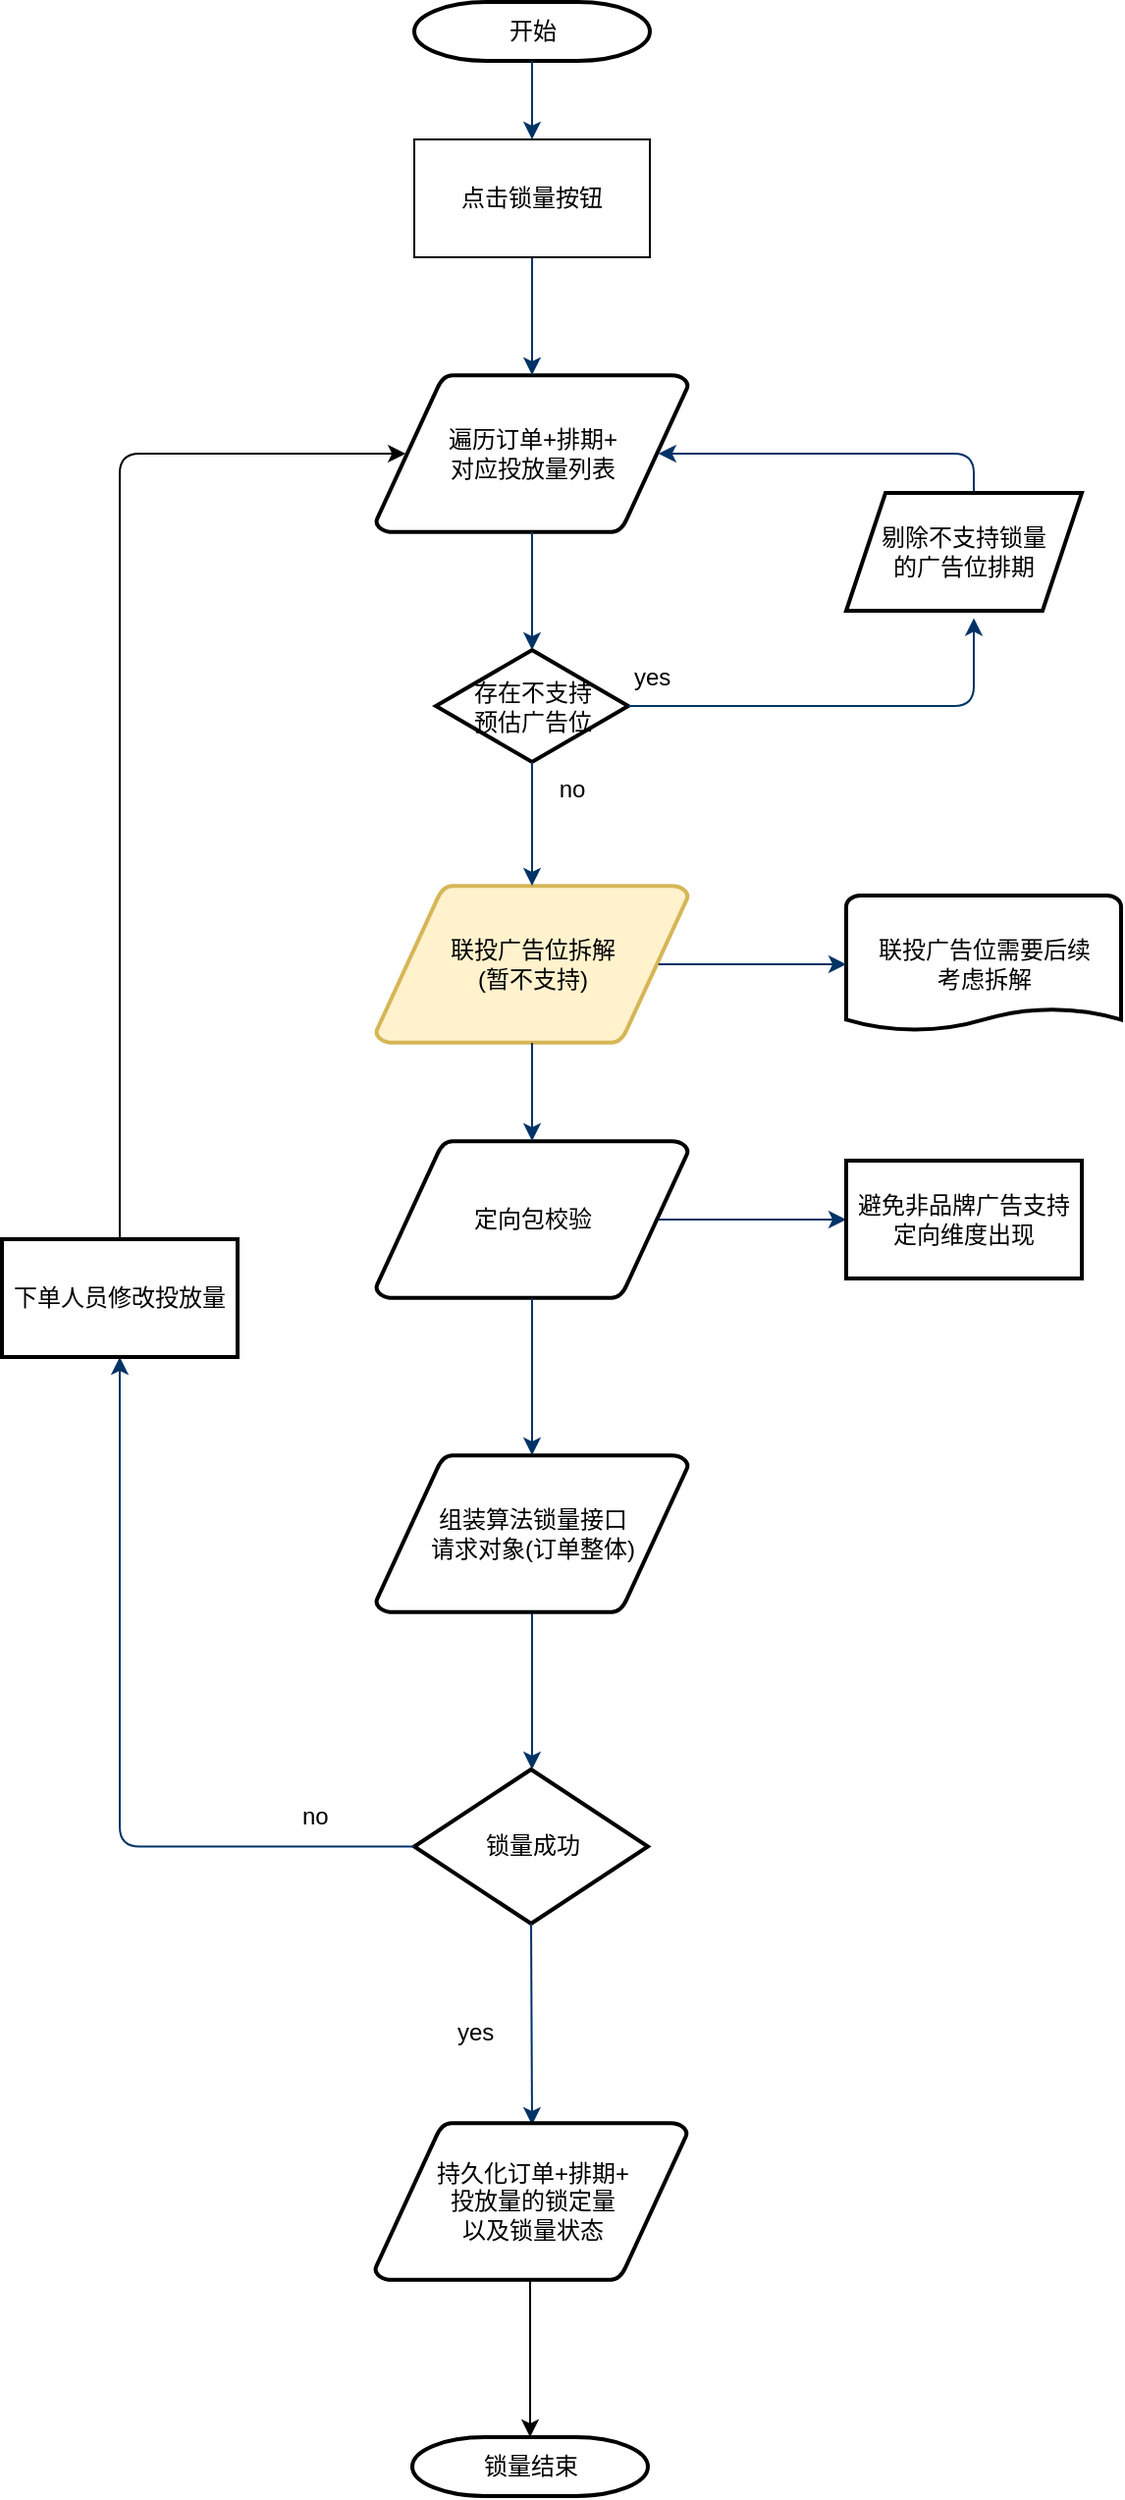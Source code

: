 <mxfile version="14.7.6" type="github">
  <diagram id="6a731a19-8d31-9384-78a2-239565b7b9f0" name="Page-1">
    <mxGraphModel dx="1422" dy="762" grid="1" gridSize="10" guides="1" tooltips="1" connect="1" arrows="1" fold="1" page="1" pageScale="1" pageWidth="1169" pageHeight="827" background="none" math="0" shadow="0">
      <root>
        <mxCell id="0" />
        <mxCell id="1" parent="0" />
        <mxCell id="2" value="开始" style="shape=mxgraph.flowchart.terminator;strokeWidth=2;gradientColor=none;gradientDirection=north;fontStyle=0;html=1;" parent="1" vertex="1">
          <mxGeometry x="260" y="60" width="120" height="30" as="geometry" />
        </mxCell>
        <mxCell id="4" value="联投广告位拆解&lt;br&gt;(暂不支持)" style="shape=mxgraph.flowchart.data;strokeWidth=2;gradientDirection=north;fontStyle=0;html=1;fillColor=#fff2cc;strokeColor=#d6b656;" parent="1" vertex="1">
          <mxGeometry x="240.5" y="510" width="159" height="80" as="geometry" />
        </mxCell>
        <mxCell id="5" value="遍历订单+排期+&lt;br&gt;对应投放量列表" style="shape=mxgraph.flowchart.data;strokeWidth=2;gradientColor=none;gradientDirection=north;fontStyle=0;html=1;" parent="1" vertex="1">
          <mxGeometry x="240.5" y="250" width="159" height="80" as="geometry" />
        </mxCell>
        <mxCell id="6" value="存在不支持&lt;br&gt;预估广告位" style="shape=mxgraph.flowchart.decision;strokeWidth=2;gradientColor=none;gradientDirection=north;fontStyle=0;html=1;" parent="1" vertex="1">
          <mxGeometry x="271" y="390" width="98" height="57" as="geometry" />
        </mxCell>
        <mxCell id="7" style="fontStyle=1;strokeColor=#003366;strokeWidth=1;html=1;" parent="1" source="2" edge="1">
          <mxGeometry relative="1" as="geometry">
            <mxPoint x="320" y="130" as="targetPoint" />
          </mxGeometry>
        </mxCell>
        <mxCell id="8" style="fontStyle=1;strokeColor=#003366;strokeWidth=1;html=1;exitX=0.5;exitY=1;exitDx=0;exitDy=0;" parent="1" source="noWKgFkb6oJTjKW2lA6C-58" target="5" edge="1">
          <mxGeometry relative="1" as="geometry">
            <mxPoint x="320" y="210" as="sourcePoint" />
          </mxGeometry>
        </mxCell>
        <mxCell id="9" style="entryX=0.5;entryY=0;entryPerimeter=0;fontStyle=1;strokeColor=#003366;strokeWidth=1;html=1;" parent="1" source="5" target="6" edge="1">
          <mxGeometry relative="1" as="geometry" />
        </mxCell>
        <mxCell id="10" value="" style="edgeStyle=elbowEdgeStyle;elbow=horizontal;entryX=0.5;entryY=0.91;entryPerimeter=0;exitX=1;exitY=0.5;exitPerimeter=0;fontStyle=1;strokeColor=#003366;strokeWidth=1;html=1;" parent="1" source="6" edge="1">
          <mxGeometry x="381" y="28.5" width="100" height="100" as="geometry">
            <mxPoint x="750" y="447" as="sourcePoint" />
            <mxPoint x="545" y="373.71" as="targetPoint" />
            <Array as="points">
              <mxPoint x="545" y="400" />
            </Array>
          </mxGeometry>
        </mxCell>
        <mxCell id="11" value="yes" style="text;fontStyle=0;html=1;strokeColor=none;gradientColor=none;fillColor=none;strokeWidth=2;" parent="1" vertex="1">
          <mxGeometry x="370" y="390" width="40" height="26" as="geometry" />
        </mxCell>
        <mxCell id="12" value="" style="edgeStyle=elbowEdgeStyle;elbow=horizontal;fontColor=#001933;fontStyle=1;strokeColor=#003366;strokeWidth=1;html=1;" parent="1" source="6" target="4" edge="1">
          <mxGeometry width="100" height="100" as="geometry">
            <mxPoint y="100" as="sourcePoint" />
            <mxPoint x="100" as="targetPoint" />
          </mxGeometry>
        </mxCell>
        <mxCell id="13" value="定向包校验" style="shape=mxgraph.flowchart.data;strokeWidth=2;gradientColor=none;gradientDirection=north;fontStyle=0;html=1;" parent="1" vertex="1">
          <mxGeometry x="240.5" y="640" width="159" height="80" as="geometry" />
        </mxCell>
        <mxCell id="14" value="no" style="text;fontStyle=0;html=1;strokeColor=none;gradientColor=none;fillColor=none;strokeWidth=2;align=center;" parent="1" vertex="1">
          <mxGeometry x="320" y="447" width="40" height="26" as="geometry" />
        </mxCell>
        <mxCell id="15" value="联投广告位需要后续&lt;br&gt;考虑拆解" style="shape=mxgraph.flowchart.document;strokeWidth=2;gradientColor=none;gradientDirection=north;fontStyle=0;html=1;" parent="1" vertex="1">
          <mxGeometry x="480" y="515" width="140" height="70" as="geometry" />
        </mxCell>
        <mxCell id="16" value="" style="edgeStyle=elbowEdgeStyle;elbow=horizontal;exitX=0.905;exitY=0.5;exitPerimeter=0;fontStyle=1;strokeColor=#003366;strokeWidth=1;html=1;" parent="1" source="4" target="15" edge="1">
          <mxGeometry width="100" height="100" as="geometry">
            <mxPoint y="100" as="sourcePoint" />
            <mxPoint x="100" as="targetPoint" />
          </mxGeometry>
        </mxCell>
        <mxCell id="17" value="" style="edgeStyle=elbowEdgeStyle;elbow=horizontal;fontStyle=1;strokeColor=#003366;strokeWidth=1;html=1;" parent="1" source="4" target="13" edge="1">
          <mxGeometry width="100" height="100" as="geometry">
            <mxPoint y="100" as="sourcePoint" />
            <mxPoint x="100" as="targetPoint" />
          </mxGeometry>
        </mxCell>
        <mxCell id="19" value="" style="edgeStyle=elbowEdgeStyle;elbow=horizontal;exitX=0.905;exitY=0.5;exitPerimeter=0;fontStyle=1;strokeColor=#003366;strokeWidth=1;html=1;" parent="1" source="13" edge="1">
          <mxGeometry width="100" height="100" as="geometry">
            <mxPoint y="100" as="sourcePoint" />
            <mxPoint x="480" y="680" as="targetPoint" />
          </mxGeometry>
        </mxCell>
        <mxCell id="21" value="" style="edgeStyle=elbowEdgeStyle;elbow=horizontal;fontStyle=1;strokeColor=#003366;strokeWidth=1;html=1;entryX=0.5;entryY=0;entryDx=0;entryDy=0;" parent="1" source="13" edge="1">
          <mxGeometry width="100" height="100" as="geometry">
            <mxPoint y="100" as="sourcePoint" />
            <mxPoint x="320" y="800" as="targetPoint" />
          </mxGeometry>
        </mxCell>
        <mxCell id="24" value="锁量成功" style="shape=mxgraph.flowchart.decision;strokeWidth=2;gradientColor=none;gradientDirection=north;fontStyle=0;html=1;" parent="1" vertex="1">
          <mxGeometry x="260" y="960" width="119" height="78.5" as="geometry" />
        </mxCell>
        <mxCell id="25" value="" style="edgeStyle=elbowEdgeStyle;elbow=horizontal;exitX=0.5;exitY=1;exitPerimeter=0;fontStyle=1;strokeColor=#003366;strokeWidth=1;html=1;exitDx=0;exitDy=0;" parent="1" source="noWKgFkb6oJTjKW2lA6C-62" target="24" edge="1">
          <mxGeometry x="-15" y="-1" width="100" height="100" as="geometry">
            <mxPoint x="305" y="1000" as="sourcePoint" />
            <mxPoint x="85" y="-1" as="targetPoint" />
          </mxGeometry>
        </mxCell>
        <mxCell id="27" value="yes" style="text;fontStyle=0;html=1;strokeColor=none;gradientColor=none;fillColor=none;strokeWidth=2;" parent="1" vertex="1">
          <mxGeometry x="280" y="1080" width="40" height="26" as="geometry" />
        </mxCell>
        <mxCell id="30" value="" style="edgeStyle=elbowEdgeStyle;elbow=horizontal;exitX=0.5;exitY=1;exitPerimeter=0;fontStyle=1;strokeColor=#003366;strokeWidth=1;html=1;" parent="1" source="24" edge="1">
          <mxGeometry x="-15" y="-1" width="100" height="100" as="geometry">
            <mxPoint x="-15" y="99" as="sourcePoint" />
            <mxPoint x="320" y="1141" as="targetPoint" />
          </mxGeometry>
        </mxCell>
        <mxCell id="45" value="" style="edgeStyle=elbowEdgeStyle;elbow=horizontal;fontStyle=1;strokeColor=#003366;strokeWidth=1;html=1;exitX=0;exitY=0.5;exitDx=0;exitDy=0;exitPerimeter=0;entryX=0.5;entryY=1;entryDx=0;entryDy=0;" parent="1" source="24" target="noWKgFkb6oJTjKW2lA6C-64" edge="1">
          <mxGeometry x="-15" y="-1" width="100" height="100" as="geometry">
            <mxPoint x="240" y="1118" as="sourcePoint" />
            <mxPoint x="50" y="890" as="targetPoint" />
            <Array as="points">
              <mxPoint x="110" y="940" />
              <mxPoint x="150" y="1130" />
              <mxPoint x="50" y="1320" />
            </Array>
          </mxGeometry>
        </mxCell>
        <mxCell id="46" value="no" style="text;fontStyle=0;html=1;strokeColor=none;gradientColor=none;fillColor=none;strokeWidth=2;" parent="1" vertex="1">
          <mxGeometry x="200.5" y="970" width="40" height="26" as="geometry" />
        </mxCell>
        <mxCell id="52" value="" style="edgeStyle=elbowEdgeStyle;elbow=horizontal;entryX=0.905;entryY=0.5;entryPerimeter=0;fontStyle=1;strokeColor=#003366;strokeWidth=1;html=1;" parent="1" target="5" edge="1">
          <mxGeometry width="100" height="100" as="geometry">
            <mxPoint x="545" y="310" as="sourcePoint" />
            <mxPoint x="100" as="targetPoint" />
            <Array as="points">
              <mxPoint x="545" y="300" />
            </Array>
          </mxGeometry>
        </mxCell>
        <mxCell id="noWKgFkb6oJTjKW2lA6C-56" value="剔除不支持锁量&lt;br&gt;的广告位排期" style="shape=parallelogram;perimeter=parallelogramPerimeter;whiteSpace=wrap;html=1;fixedSize=1;strokeWidth=2;" vertex="1" parent="1">
          <mxGeometry x="480" y="310" width="120" height="60" as="geometry" />
        </mxCell>
        <mxCell id="noWKgFkb6oJTjKW2lA6C-58" value="点击锁量按钮" style="rounded=0;whiteSpace=wrap;html=1;" vertex="1" parent="1">
          <mxGeometry x="260" y="130" width="120" height="60" as="geometry" />
        </mxCell>
        <mxCell id="noWKgFkb6oJTjKW2lA6C-59" value="避免非品牌广告支持定向维度出现" style="rounded=0;whiteSpace=wrap;html=1;strokeWidth=2;" vertex="1" parent="1">
          <mxGeometry x="480" y="650" width="120" height="60" as="geometry" />
        </mxCell>
        <mxCell id="noWKgFkb6oJTjKW2lA6C-62" value="组装算法锁量接口&lt;br&gt;请求对象(订单整体)" style="shape=mxgraph.flowchart.data;strokeWidth=2;gradientColor=none;gradientDirection=north;fontStyle=0;html=1;" vertex="1" parent="1">
          <mxGeometry x="240.5" y="800" width="159" height="80" as="geometry" />
        </mxCell>
        <mxCell id="noWKgFkb6oJTjKW2lA6C-66" style="edgeStyle=elbowEdgeStyle;rounded=1;orthogonalLoop=1;jettySize=auto;html=1;entryX=0.095;entryY=0.5;entryDx=0;entryDy=0;entryPerimeter=0;" edge="1" parent="1" source="noWKgFkb6oJTjKW2lA6C-64" target="5">
          <mxGeometry relative="1" as="geometry">
            <Array as="points">
              <mxPoint x="110" y="490" />
            </Array>
          </mxGeometry>
        </mxCell>
        <mxCell id="noWKgFkb6oJTjKW2lA6C-64" value="下单人员修改投放量" style="rounded=0;whiteSpace=wrap;html=1;strokeWidth=2;" vertex="1" parent="1">
          <mxGeometry x="50" y="690" width="120" height="60" as="geometry" />
        </mxCell>
        <mxCell id="noWKgFkb6oJTjKW2lA6C-73" style="edgeStyle=elbowEdgeStyle;rounded=1;orthogonalLoop=1;jettySize=auto;html=1;entryX=0.5;entryY=0;entryDx=0;entryDy=0;entryPerimeter=0;" edge="1" parent="1" source="noWKgFkb6oJTjKW2lA6C-71" target="noWKgFkb6oJTjKW2lA6C-72">
          <mxGeometry relative="1" as="geometry" />
        </mxCell>
        <mxCell id="noWKgFkb6oJTjKW2lA6C-71" value="持久化订单+排期+&lt;br&gt;投放量的锁定量&lt;br&gt;以及锁量状态" style="shape=mxgraph.flowchart.data;strokeWidth=2;gradientColor=none;gradientDirection=north;fontStyle=0;html=1;" vertex="1" parent="1">
          <mxGeometry x="240" y="1140" width="159" height="80" as="geometry" />
        </mxCell>
        <mxCell id="noWKgFkb6oJTjKW2lA6C-72" value="锁量结束" style="shape=mxgraph.flowchart.terminator;strokeWidth=2;gradientColor=none;gradientDirection=north;fontStyle=0;html=1;" vertex="1" parent="1">
          <mxGeometry x="259" y="1300" width="120" height="30" as="geometry" />
        </mxCell>
      </root>
    </mxGraphModel>
  </diagram>
</mxfile>
